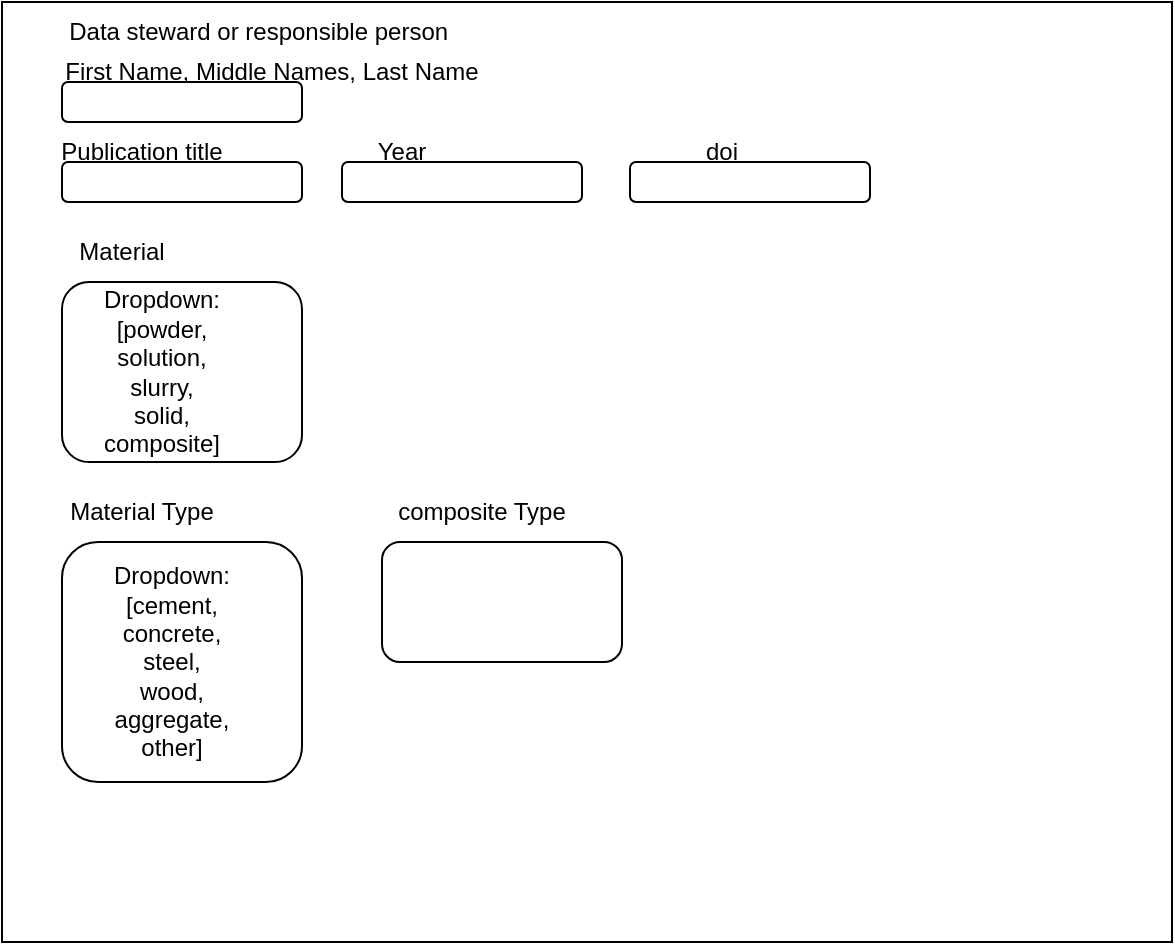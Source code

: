 <mxfile version="24.8.4">
  <diagram name="Seite-1" id="zq3XVoV4E_7CXUIM0VIY">
    <mxGraphModel dx="794" dy="420" grid="1" gridSize="10" guides="1" tooltips="1" connect="1" arrows="1" fold="1" page="1" pageScale="1" pageWidth="827" pageHeight="1169" math="0" shadow="0">
      <root>
        <mxCell id="0" />
        <mxCell id="1" parent="0" />
        <mxCell id="joMMrS8FZHTddyct-S3n-3" value="" style="rounded=0;whiteSpace=wrap;html=1;" parent="1" vertex="1">
          <mxGeometry x="100" y="230" width="585" height="470" as="geometry" />
        </mxCell>
        <mxCell id="joMMrS8FZHTddyct-S3n-5" value="" style="rounded=1;whiteSpace=wrap;html=1;" parent="1" vertex="1">
          <mxGeometry x="130" y="270" width="120" height="20" as="geometry" />
        </mxCell>
        <mxCell id="joMMrS8FZHTddyct-S3n-6" value="First Name, Middle Names, Last Name" style="text;html=1;align=center;verticalAlign=middle;whiteSpace=wrap;rounded=0;" parent="1" vertex="1">
          <mxGeometry x="120" y="250" width="230" height="30" as="geometry" />
        </mxCell>
        <mxCell id="joMMrS8FZHTddyct-S3n-7" value="" style="rounded=1;whiteSpace=wrap;html=1;" parent="1" vertex="1">
          <mxGeometry x="130" y="370" width="120" height="90" as="geometry" />
        </mxCell>
        <mxCell id="joMMrS8FZHTddyct-S3n-8" value="Material" style="text;html=1;align=center;verticalAlign=middle;whiteSpace=wrap;rounded=0;" parent="1" vertex="1">
          <mxGeometry x="130" y="340" width="60" height="30" as="geometry" />
        </mxCell>
        <mxCell id="joMMrS8FZHTddyct-S3n-9" value="Dropdown:&lt;div&gt;[powder, solution, slurry, solid, composite]&lt;/div&gt;" style="text;html=1;align=center;verticalAlign=middle;whiteSpace=wrap;rounded=0;" parent="1" vertex="1">
          <mxGeometry x="150" y="400" width="60" height="30" as="geometry" />
        </mxCell>
        <mxCell id="uJxmNB4ZvZF7l-k690Ug-1" value="" style="rounded=1;whiteSpace=wrap;html=1;" parent="1" vertex="1">
          <mxGeometry x="130" y="500" width="120" height="120" as="geometry" />
        </mxCell>
        <mxCell id="l4BphHaSzq68eEBDJjwa-2" value="" style="rounded=1;whiteSpace=wrap;html=1;" vertex="1" parent="1">
          <mxGeometry x="130" y="310" width="120" height="20" as="geometry" />
        </mxCell>
        <mxCell id="l4BphHaSzq68eEBDJjwa-3" value="Publication title" style="text;html=1;align=center;verticalAlign=middle;whiteSpace=wrap;rounded=0;" vertex="1" parent="1">
          <mxGeometry x="100" y="290" width="140" height="30" as="geometry" />
        </mxCell>
        <mxCell id="l4BphHaSzq68eEBDJjwa-4" value="Year" style="text;html=1;align=center;verticalAlign=middle;whiteSpace=wrap;rounded=0;" vertex="1" parent="1">
          <mxGeometry x="270" y="290" width="60" height="30" as="geometry" />
        </mxCell>
        <mxCell id="l4BphHaSzq68eEBDJjwa-5" value="" style="rounded=1;whiteSpace=wrap;html=1;" vertex="1" parent="1">
          <mxGeometry x="270" y="310" width="120" height="20" as="geometry" />
        </mxCell>
        <mxCell id="l4BphHaSzq68eEBDJjwa-7" value="doi" style="text;html=1;align=center;verticalAlign=middle;whiteSpace=wrap;rounded=0;" vertex="1" parent="1">
          <mxGeometry x="430" y="290" width="60" height="30" as="geometry" />
        </mxCell>
        <mxCell id="l4BphHaSzq68eEBDJjwa-8" value="" style="rounded=1;whiteSpace=wrap;html=1;" vertex="1" parent="1">
          <mxGeometry x="414" y="310" width="120" height="20" as="geometry" />
        </mxCell>
        <mxCell id="l4BphHaSzq68eEBDJjwa-10" value="Data steward or responsible person&amp;nbsp;" style="text;html=1;align=center;verticalAlign=middle;whiteSpace=wrap;rounded=0;" vertex="1" parent="1">
          <mxGeometry x="120" y="230" width="220" height="30" as="geometry" />
        </mxCell>
        <mxCell id="l4BphHaSzq68eEBDJjwa-12" value="Material Type" style="text;html=1;align=center;verticalAlign=middle;whiteSpace=wrap;rounded=0;" vertex="1" parent="1">
          <mxGeometry x="125" y="470" width="90" height="30" as="geometry" />
        </mxCell>
        <mxCell id="l4BphHaSzq68eEBDJjwa-13" value="Dropdown:&lt;div&gt;[cement, concrete, steel, wood, aggregate, other]&lt;/div&gt;" style="text;html=1;align=center;verticalAlign=middle;whiteSpace=wrap;rounded=0;" vertex="1" parent="1">
          <mxGeometry x="155" y="545" width="60" height="30" as="geometry" />
        </mxCell>
        <mxCell id="l4BphHaSzq68eEBDJjwa-14" value="composite Type" style="text;html=1;align=center;verticalAlign=middle;whiteSpace=wrap;rounded=0;" vertex="1" parent="1">
          <mxGeometry x="290" y="470" width="100" height="30" as="geometry" />
        </mxCell>
        <mxCell id="l4BphHaSzq68eEBDJjwa-15" value="" style="rounded=1;whiteSpace=wrap;html=1;" vertex="1" parent="1">
          <mxGeometry x="290" y="500" width="120" height="60" as="geometry" />
        </mxCell>
      </root>
    </mxGraphModel>
  </diagram>
</mxfile>
